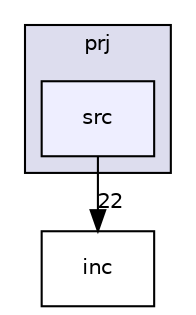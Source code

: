 digraph "src" {
  compound=true
  node [ fontsize="10", fontname="Helvetica"];
  edge [ labelfontsize="10", labelfontname="Helvetica"];
  subgraph clusterdir_4aa64b0872d36146e049722e293482e3 {
    graph [ bgcolor="#ddddee", pencolor="black", label="prj" fontname="Helvetica", fontsize="10", URL="dir_4aa64b0872d36146e049722e293482e3.html"]
  dir_400757c3a0df52e783ed9699284f29ce [shape=box, label="src", style="filled", fillcolor="#eeeeff", pencolor="black", URL="dir_400757c3a0df52e783ed9699284f29ce.html"];
  }
  dir_72345776cd6700fb0dedb8f1faaa0c00 [shape=box label="inc" URL="dir_72345776cd6700fb0dedb8f1faaa0c00.html"];
  dir_400757c3a0df52e783ed9699284f29ce->dir_72345776cd6700fb0dedb8f1faaa0c00 [headlabel="22", labeldistance=1.5 headhref="dir_000001_000002.html"];
}
